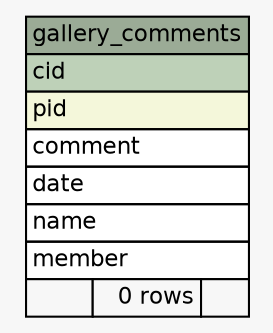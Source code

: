 // dot 2.38.0 on Mac OS X 10.9.4
// SchemaSpy rev 590
digraph "gallery_comments" {
  graph [
    rankdir="RL"
    bgcolor="#f7f7f7"
    nodesep="0.18"
    ranksep="0.46"
    fontname="Helvetica"
    fontsize="11"
  ];
  node [
    fontname="Helvetica"
    fontsize="11"
    shape="plaintext"
  ];
  edge [
    arrowsize="0.8"
  ];
  "gallery_comments" [
    label=<
    <TABLE BORDER="0" CELLBORDER="1" CELLSPACING="0" BGCOLOR="#ffffff">
      <TR><TD COLSPAN="3" BGCOLOR="#9bab96" ALIGN="CENTER">gallery_comments</TD></TR>
      <TR><TD PORT="cid" COLSPAN="3" BGCOLOR="#bed1b8" ALIGN="LEFT">cid</TD></TR>
      <TR><TD PORT="pid" COLSPAN="3" BGCOLOR="#f4f7da" ALIGN="LEFT">pid</TD></TR>
      <TR><TD PORT="comment" COLSPAN="3" ALIGN="LEFT">comment</TD></TR>
      <TR><TD PORT="date" COLSPAN="3" ALIGN="LEFT">date</TD></TR>
      <TR><TD PORT="name" COLSPAN="3" ALIGN="LEFT">name</TD></TR>
      <TR><TD PORT="member" COLSPAN="3" ALIGN="LEFT">member</TD></TR>
      <TR><TD ALIGN="LEFT" BGCOLOR="#f7f7f7">  </TD><TD ALIGN="RIGHT" BGCOLOR="#f7f7f7">0 rows</TD><TD ALIGN="RIGHT" BGCOLOR="#f7f7f7">  </TD></TR>
    </TABLE>>
    URL="tables/gallery_comments.html"
    tooltip="gallery_comments"
  ];
}
